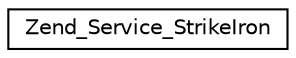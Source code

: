 digraph G
{
  edge [fontname="Helvetica",fontsize="10",labelfontname="Helvetica",labelfontsize="10"];
  node [fontname="Helvetica",fontsize="10",shape=record];
  rankdir="LR";
  Node1 [label="Zend_Service_StrikeIron",height=0.2,width=0.4,color="black", fillcolor="white", style="filled",URL="$class_zend___service___strike_iron.html"];
}

